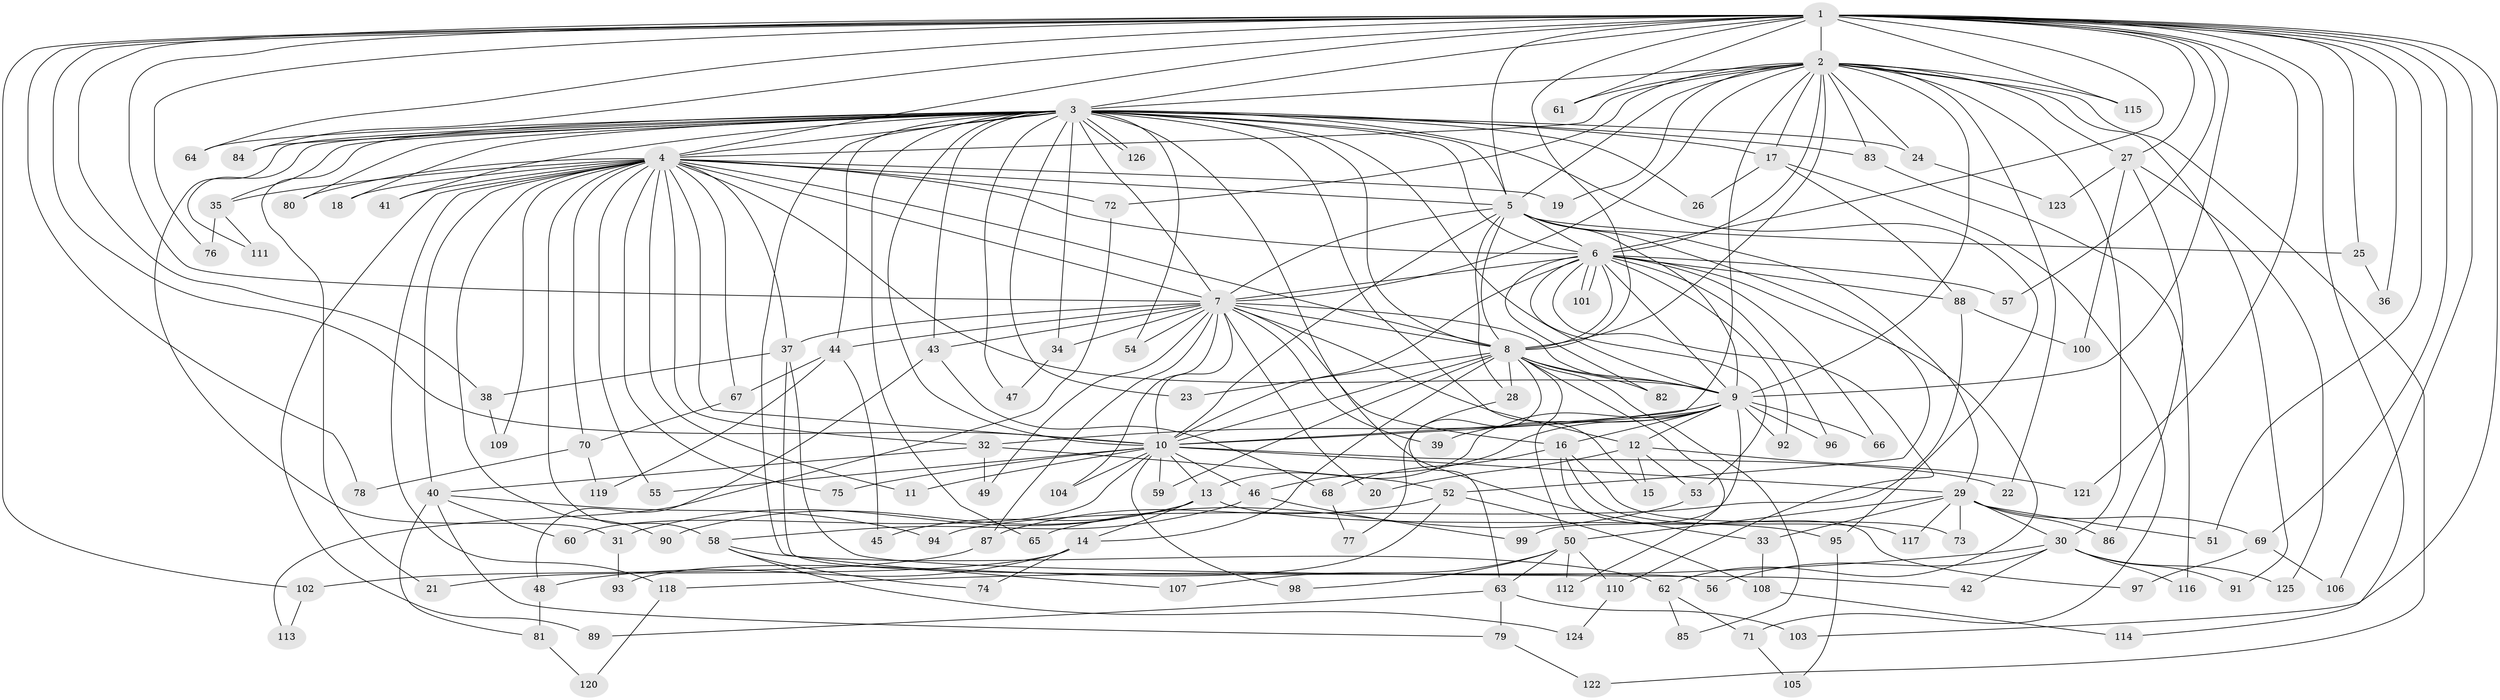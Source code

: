 // Generated by graph-tools (version 1.1) at 2025/01/03/09/25 03:01:35]
// undirected, 126 vertices, 277 edges
graph export_dot {
graph [start="1"]
  node [color=gray90,style=filled];
  1;
  2;
  3;
  4;
  5;
  6;
  7;
  8;
  9;
  10;
  11;
  12;
  13;
  14;
  15;
  16;
  17;
  18;
  19;
  20;
  21;
  22;
  23;
  24;
  25;
  26;
  27;
  28;
  29;
  30;
  31;
  32;
  33;
  34;
  35;
  36;
  37;
  38;
  39;
  40;
  41;
  42;
  43;
  44;
  45;
  46;
  47;
  48;
  49;
  50;
  51;
  52;
  53;
  54;
  55;
  56;
  57;
  58;
  59;
  60;
  61;
  62;
  63;
  64;
  65;
  66;
  67;
  68;
  69;
  70;
  71;
  72;
  73;
  74;
  75;
  76;
  77;
  78;
  79;
  80;
  81;
  82;
  83;
  84;
  85;
  86;
  87;
  88;
  89;
  90;
  91;
  92;
  93;
  94;
  95;
  96;
  97;
  98;
  99;
  100;
  101;
  102;
  103;
  104;
  105;
  106;
  107;
  108;
  109;
  110;
  111;
  112;
  113;
  114;
  115;
  116;
  117;
  118;
  119;
  120;
  121;
  122;
  123;
  124;
  125;
  126;
  1 -- 2;
  1 -- 3;
  1 -- 4;
  1 -- 5;
  1 -- 6;
  1 -- 7;
  1 -- 8;
  1 -- 9;
  1 -- 10;
  1 -- 25;
  1 -- 27;
  1 -- 36;
  1 -- 38;
  1 -- 51;
  1 -- 57;
  1 -- 61;
  1 -- 64;
  1 -- 69;
  1 -- 76;
  1 -- 78;
  1 -- 84;
  1 -- 102;
  1 -- 103;
  1 -- 106;
  1 -- 114;
  1 -- 115;
  1 -- 121;
  2 -- 3;
  2 -- 4;
  2 -- 5;
  2 -- 6;
  2 -- 7;
  2 -- 8;
  2 -- 9;
  2 -- 10;
  2 -- 17;
  2 -- 19;
  2 -- 22;
  2 -- 24;
  2 -- 27;
  2 -- 30;
  2 -- 61;
  2 -- 72;
  2 -- 83;
  2 -- 91;
  2 -- 115;
  2 -- 122;
  3 -- 4;
  3 -- 5;
  3 -- 6;
  3 -- 7;
  3 -- 8;
  3 -- 9;
  3 -- 10;
  3 -- 15;
  3 -- 17;
  3 -- 18;
  3 -- 21;
  3 -- 23;
  3 -- 24;
  3 -- 26;
  3 -- 31;
  3 -- 33;
  3 -- 34;
  3 -- 35;
  3 -- 41;
  3 -- 43;
  3 -- 44;
  3 -- 47;
  3 -- 54;
  3 -- 64;
  3 -- 65;
  3 -- 80;
  3 -- 83;
  3 -- 84;
  3 -- 95;
  3 -- 107;
  3 -- 111;
  3 -- 126;
  3 -- 126;
  4 -- 5;
  4 -- 6;
  4 -- 7;
  4 -- 8;
  4 -- 9;
  4 -- 10;
  4 -- 11;
  4 -- 18;
  4 -- 19;
  4 -- 32;
  4 -- 35;
  4 -- 37;
  4 -- 40;
  4 -- 41;
  4 -- 55;
  4 -- 58;
  4 -- 67;
  4 -- 70;
  4 -- 72;
  4 -- 75;
  4 -- 80;
  4 -- 89;
  4 -- 90;
  4 -- 109;
  4 -- 118;
  5 -- 6;
  5 -- 7;
  5 -- 8;
  5 -- 9;
  5 -- 10;
  5 -- 25;
  5 -- 28;
  5 -- 29;
  5 -- 52;
  6 -- 7;
  6 -- 8;
  6 -- 9;
  6 -- 10;
  6 -- 53;
  6 -- 57;
  6 -- 62;
  6 -- 66;
  6 -- 82;
  6 -- 88;
  6 -- 92;
  6 -- 96;
  6 -- 101;
  6 -- 101;
  6 -- 110;
  7 -- 8;
  7 -- 9;
  7 -- 10;
  7 -- 12;
  7 -- 16;
  7 -- 20;
  7 -- 34;
  7 -- 37;
  7 -- 39;
  7 -- 43;
  7 -- 44;
  7 -- 49;
  7 -- 54;
  7 -- 87;
  7 -- 104;
  8 -- 9;
  8 -- 10;
  8 -- 14;
  8 -- 23;
  8 -- 28;
  8 -- 50;
  8 -- 59;
  8 -- 77;
  8 -- 82;
  8 -- 85;
  8 -- 112;
  9 -- 10;
  9 -- 12;
  9 -- 13;
  9 -- 16;
  9 -- 32;
  9 -- 39;
  9 -- 46;
  9 -- 66;
  9 -- 92;
  9 -- 96;
  9 -- 99;
  10 -- 11;
  10 -- 13;
  10 -- 22;
  10 -- 29;
  10 -- 46;
  10 -- 55;
  10 -- 59;
  10 -- 60;
  10 -- 75;
  10 -- 98;
  10 -- 104;
  12 -- 15;
  12 -- 20;
  12 -- 53;
  12 -- 121;
  13 -- 14;
  13 -- 31;
  13 -- 45;
  13 -- 90;
  13 -- 95;
  14 -- 21;
  14 -- 48;
  14 -- 74;
  16 -- 68;
  16 -- 73;
  16 -- 97;
  16 -- 117;
  17 -- 26;
  17 -- 71;
  17 -- 88;
  24 -- 123;
  25 -- 36;
  27 -- 86;
  27 -- 100;
  27 -- 123;
  27 -- 125;
  28 -- 63;
  29 -- 30;
  29 -- 33;
  29 -- 50;
  29 -- 51;
  29 -- 69;
  29 -- 73;
  29 -- 86;
  29 -- 117;
  30 -- 42;
  30 -- 56;
  30 -- 91;
  30 -- 116;
  30 -- 118;
  30 -- 125;
  31 -- 93;
  32 -- 40;
  32 -- 49;
  32 -- 52;
  33 -- 108;
  34 -- 47;
  35 -- 76;
  35 -- 111;
  37 -- 38;
  37 -- 42;
  37 -- 56;
  38 -- 109;
  40 -- 60;
  40 -- 79;
  40 -- 81;
  40 -- 94;
  43 -- 48;
  43 -- 68;
  44 -- 45;
  44 -- 67;
  44 -- 119;
  46 -- 58;
  46 -- 99;
  48 -- 81;
  50 -- 63;
  50 -- 98;
  50 -- 107;
  50 -- 110;
  50 -- 112;
  52 -- 87;
  52 -- 93;
  52 -- 108;
  53 -- 65;
  58 -- 62;
  58 -- 74;
  58 -- 124;
  62 -- 71;
  62 -- 85;
  63 -- 79;
  63 -- 89;
  63 -- 103;
  67 -- 70;
  68 -- 77;
  69 -- 97;
  69 -- 106;
  70 -- 78;
  70 -- 119;
  71 -- 105;
  72 -- 113;
  79 -- 122;
  81 -- 120;
  83 -- 116;
  87 -- 102;
  88 -- 94;
  88 -- 100;
  95 -- 105;
  102 -- 113;
  108 -- 114;
  110 -- 124;
  118 -- 120;
}

